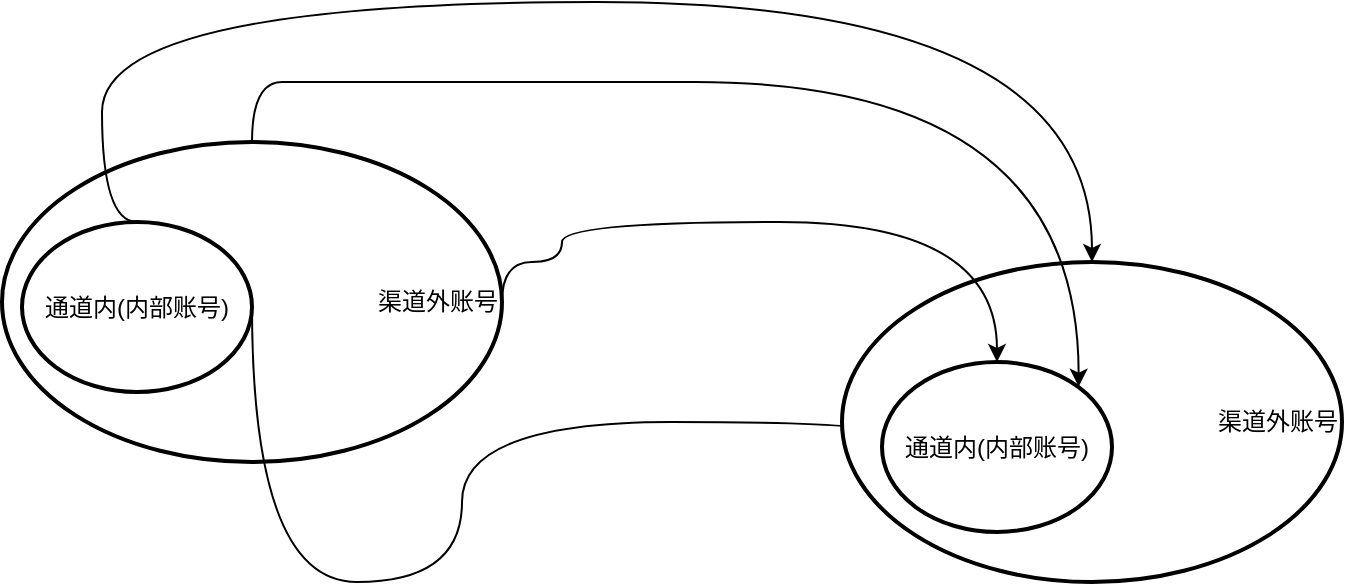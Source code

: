 <mxfile version="21.3.5" type="github">
  <diagram name="第 1 页" id="-ALs4O2s3Otpp36kydkP">
    <mxGraphModel dx="1452" dy="804" grid="1" gridSize="10" guides="1" tooltips="1" connect="1" arrows="1" fold="1" page="1" pageScale="1" pageWidth="827" pageHeight="1169" math="0" shadow="0">
      <root>
        <mxCell id="0" />
        <mxCell id="1" parent="0" />
        <mxCell id="5vpyDN43tX-CinXj2xsW-7" value="渠道外账号" style="strokeWidth=2;html=1;shape=mxgraph.flowchart.start_1;whiteSpace=wrap;align=right;" parent="1" vertex="1">
          <mxGeometry x="80" y="140" width="250" height="160" as="geometry" />
        </mxCell>
        <mxCell id="5vpyDN43tX-CinXj2xsW-15" style="edgeStyle=orthogonalEdgeStyle;rounded=0;orthogonalLoop=1;jettySize=auto;html=1;exitX=1;exitY=0.5;exitDx=0;exitDy=0;exitPerimeter=0;entryX=0;entryY=0.5;entryDx=0;entryDy=0;entryPerimeter=0;curved=1;" parent="1" source="5vpyDN43tX-CinXj2xsW-11" target="5vpyDN43tX-CinXj2xsW-14" edge="1">
          <mxGeometry relative="1" as="geometry">
            <Array as="points">
              <mxPoint x="205" y="360" />
              <mxPoint x="310" y="360" />
              <mxPoint x="310" y="280" />
            </Array>
          </mxGeometry>
        </mxCell>
        <mxCell id="5vpyDN43tX-CinXj2xsW-17" style="edgeStyle=orthogonalEdgeStyle;rounded=0;orthogonalLoop=1;jettySize=auto;html=1;exitX=0.5;exitY=0;exitDx=0;exitDy=0;exitPerimeter=0;entryX=0.5;entryY=0;entryDx=0;entryDy=0;entryPerimeter=0;curved=1;" parent="1" source="5vpyDN43tX-CinXj2xsW-11" target="5vpyDN43tX-CinXj2xsW-13" edge="1">
          <mxGeometry relative="1" as="geometry">
            <Array as="points">
              <mxPoint x="130" y="180" />
              <mxPoint x="130" y="70" />
              <mxPoint x="625" y="70" />
            </Array>
          </mxGeometry>
        </mxCell>
        <mxCell id="5vpyDN43tX-CinXj2xsW-11" value="通道内(内部账号)" style="strokeWidth=2;html=1;shape=mxgraph.flowchart.start_1;whiteSpace=wrap;" parent="1" vertex="1">
          <mxGeometry x="90" y="180" width="115" height="85" as="geometry" />
        </mxCell>
        <mxCell id="5vpyDN43tX-CinXj2xsW-13" value="渠道外账号" style="strokeWidth=2;html=1;shape=mxgraph.flowchart.start_1;whiteSpace=wrap;align=right;" parent="1" vertex="1">
          <mxGeometry x="500" y="200" width="250" height="160" as="geometry" />
        </mxCell>
        <mxCell id="5vpyDN43tX-CinXj2xsW-14" value="通道内(内部账号)" style="strokeWidth=2;html=1;shape=mxgraph.flowchart.start_1;whiteSpace=wrap;" parent="1" vertex="1">
          <mxGeometry x="520" y="250" width="115" height="85" as="geometry" />
        </mxCell>
        <mxCell id="5vpyDN43tX-CinXj2xsW-16" style="edgeStyle=orthogonalEdgeStyle;rounded=0;orthogonalLoop=1;jettySize=auto;html=1;exitX=1;exitY=0.5;exitDx=0;exitDy=0;exitPerimeter=0;entryX=0.5;entryY=0;entryDx=0;entryDy=0;entryPerimeter=0;curved=1;" parent="1" source="5vpyDN43tX-CinXj2xsW-7" target="5vpyDN43tX-CinXj2xsW-14" edge="1">
          <mxGeometry relative="1" as="geometry">
            <Array as="points">
              <mxPoint x="330" y="200" />
              <mxPoint x="360" y="200" />
              <mxPoint x="360" y="180" />
              <mxPoint x="578" y="180" />
            </Array>
          </mxGeometry>
        </mxCell>
        <mxCell id="5vpyDN43tX-CinXj2xsW-18" style="edgeStyle=orthogonalEdgeStyle;rounded=0;orthogonalLoop=1;jettySize=auto;html=1;exitX=0.5;exitY=0;exitDx=0;exitDy=0;exitPerimeter=0;entryX=0.855;entryY=0.145;entryDx=0;entryDy=0;entryPerimeter=0;curved=1;" parent="1" source="5vpyDN43tX-CinXj2xsW-7" target="5vpyDN43tX-CinXj2xsW-14" edge="1">
          <mxGeometry relative="1" as="geometry">
            <Array as="points">
              <mxPoint x="235" y="110" />
              <mxPoint x="598" y="110" />
            </Array>
          </mxGeometry>
        </mxCell>
      </root>
    </mxGraphModel>
  </diagram>
</mxfile>

